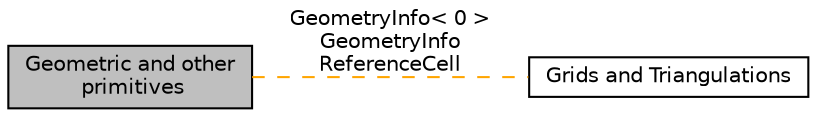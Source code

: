 digraph "Geometric and other primitives"
{
  edge [fontname="Helvetica",fontsize="10",labelfontname="Helvetica",labelfontsize="10"];
  node [fontname="Helvetica",fontsize="10",shape=box];
  rankdir=LR;
  Node1 [label="Geometric and other\l primitives",height=0.2,width=0.4,color="black", fillcolor="grey75", style="filled", fontcolor="black",tooltip="This group contains a number of classes that act as geometric primitives or primitives for other math..."];
  Node2 [label="Grids and Triangulations",height=0.2,width=0.4,color="black", fillcolor="white", style="filled",URL="$group__grid.html",tooltip="This module groups functions and classes that have to do with the topology and geometry of meshes...."];
  Node1->Node2 [shape=plaintext, label="GeometryInfo\< 0 \>\nGeometryInfo\nReferenceCell", color="orange", dir="none", style="dashed"];
}
